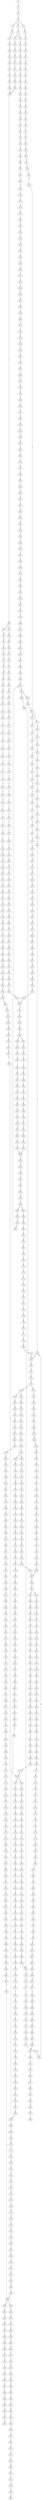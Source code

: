 strict digraph  {
	S0 -> S1 [ label = G ];
	S1 -> S2 [ label = T ];
	S2 -> S3 [ label = C ];
	S3 -> S4 [ label = C ];
	S3 -> S5 [ label = G ];
	S3 -> S6 [ label = T ];
	S4 -> S7 [ label = C ];
	S5 -> S8 [ label = A ];
	S6 -> S9 [ label = C ];
	S7 -> S10 [ label = T ];
	S7 -> S11 [ label = G ];
	S8 -> S12 [ label = A ];
	S9 -> S13 [ label = G ];
	S10 -> S14 [ label = C ];
	S11 -> S15 [ label = C ];
	S12 -> S16 [ label = C ];
	S13 -> S17 [ label = T ];
	S14 -> S18 [ label = C ];
	S15 -> S19 [ label = C ];
	S16 -> S20 [ label = C ];
	S17 -> S21 [ label = C ];
	S18 -> S22 [ label = G ];
	S19 -> S23 [ label = T ];
	S20 -> S24 [ label = T ];
	S21 -> S25 [ label = T ];
	S22 -> S26 [ label = G ];
	S23 -> S27 [ label = G ];
	S24 -> S28 [ label = G ];
	S25 -> S29 [ label = G ];
	S26 -> S30 [ label = T ];
	S27 -> S31 [ label = T ];
	S28 -> S32 [ label = T ];
	S29 -> S33 [ label = T ];
	S30 -> S34 [ label = C ];
	S31 -> S35 [ label = C ];
	S32 -> S36 [ label = C ];
	S33 -> S37 [ label = T ];
	S34 -> S38 [ label = T ];
	S35 -> S39 [ label = G ];
	S36 -> S40 [ label = G ];
	S37 -> S41 [ label = C ];
	S38 -> S42 [ label = G ];
	S39 -> S43 [ label = C ];
	S40 -> S44 [ label = C ];
	S41 -> S45 [ label = C ];
	S42 -> S46 [ label = G ];
	S43 -> S47 [ label = G ];
	S44 -> S47 [ label = G ];
	S45 -> S48 [ label = G ];
	S46 -> S49 [ label = A ];
	S47 -> S50 [ label = C ];
	S48 -> S51 [ label = T ];
	S49 -> S52 [ label = G ];
	S50 -> S53 [ label = G ];
	S50 -> S54 [ label = A ];
	S51 -> S55 [ label = G ];
	S52 -> S56 [ label = G ];
	S53 -> S57 [ label = A ];
	S54 -> S58 [ label = A ];
	S55 -> S59 [ label = G ];
	S56 -> S60 [ label = G ];
	S57 -> S61 [ label = G ];
	S58 -> S62 [ label = C ];
	S59 -> S63 [ label = C ];
	S60 -> S64 [ label = T ];
	S61 -> S65 [ label = C ];
	S62 -> S66 [ label = C ];
	S63 -> S67 [ label = C ];
	S64 -> S68 [ label = G ];
	S65 -> S69 [ label = A ];
	S66 -> S70 [ label = C ];
	S67 -> S71 [ label = C ];
	S68 -> S72 [ label = T ];
	S69 -> S73 [ label = G ];
	S70 -> S74 [ label = G ];
	S71 -> S75 [ label = G ];
	S72 -> S76 [ label = T ];
	S73 -> S77 [ label = T ];
	S74 -> S78 [ label = T ];
	S75 -> S79 [ label = T ];
	S76 -> S80 [ label = C ];
	S77 -> S81 [ label = G ];
	S78 -> S82 [ label = A ];
	S79 -> S83 [ label = C ];
	S80 -> S84 [ label = C ];
	S81 -> S85 [ label = C ];
	S82 -> S86 [ label = C ];
	S83 -> S87 [ label = C ];
	S84 -> S88 [ label = A ];
	S85 -> S89 [ label = A ];
	S86 -> S90 [ label = A ];
	S87 -> S91 [ label = A ];
	S88 -> S92 [ label = G ];
	S89 -> S93 [ label = A ];
	S90 -> S94 [ label = G ];
	S91 -> S95 [ label = G ];
	S92 -> S96 [ label = C ];
	S93 -> S97 [ label = C ];
	S94 -> S98 [ label = C ];
	S95 -> S99 [ label = T ];
	S96 -> S100 [ label = A ];
	S97 -> S101 [ label = A ];
	S98 -> S102 [ label = A ];
	S99 -> S103 [ label = A ];
	S100 -> S104 [ label = G ];
	S101 -> S105 [ label = G ];
	S102 -> S106 [ label = G ];
	S103 -> S107 [ label = G ];
	S104 -> S108 [ label = A ];
	S105 -> S109 [ label = C ];
	S106 -> S110 [ label = G ];
	S107 -> S111 [ label = G ];
	S107 -> S112 [ label = C ];
	S108 -> S113 [ label = T ];
	S109 -> S114 [ label = T ];
	S110 -> S115 [ label = T ];
	S111 -> S116 [ label = G ];
	S112 -> S117 [ label = T ];
	S113 -> S118 [ label = A ];
	S114 -> S119 [ label = A ];
	S115 -> S120 [ label = G ];
	S116 -> S121 [ label = T ];
	S117 -> S122 [ label = C ];
	S118 -> S123 [ label = A ];
	S119 -> S124 [ label = C ];
	S120 -> S125 [ label = C ];
	S121 -> S126 [ label = C ];
	S122 -> S127 [ label = C ];
	S123 -> S128 [ label = A ];
	S124 -> S129 [ label = G ];
	S125 -> S130 [ label = A ];
	S126 -> S131 [ label = A ];
	S127 -> S132 [ label = A ];
	S128 -> S133 [ label = A ];
	S129 -> S134 [ label = A ];
	S130 -> S135 [ label = C ];
	S131 -> S136 [ label = C ];
	S132 -> S137 [ label = C ];
	S133 -> S138 [ label = A ];
	S134 -> S139 [ label = G ];
	S135 -> S140 [ label = G ];
	S136 -> S141 [ label = T ];
	S137 -> S142 [ label = C ];
	S138 -> S143 [ label = C ];
	S139 -> S144 [ label = A ];
	S140 -> S145 [ label = C ];
	S141 -> S146 [ label = C ];
	S142 -> S147 [ label = G ];
	S143 -> S148 [ label = T ];
	S144 -> S149 [ label = A ];
	S145 -> S150 [ label = G ];
	S146 -> S151 [ label = G ];
	S147 -> S152 [ label = G ];
	S148 -> S153 [ label = T ];
	S149 -> S154 [ label = C ];
	S150 -> S155 [ label = G ];
	S151 -> S156 [ label = C ];
	S152 -> S157 [ label = A ];
	S153 -> S158 [ label = T ];
	S154 -> S159 [ label = T ];
	S155 -> S160 [ label = T ];
	S156 -> S161 [ label = T ];
	S157 -> S162 [ label = C ];
	S158 -> S163 [ label = G ];
	S159 -> S164 [ label = G ];
	S160 -> S165 [ label = G ];
	S161 -> S166 [ label = T ];
	S162 -> S167 [ label = G ];
	S163 -> S168 [ label = C ];
	S164 -> S169 [ label = G ];
	S165 -> S170 [ label = C ];
	S166 -> S171 [ label = C ];
	S167 -> S172 [ label = T ];
	S168 -> S173 [ label = C ];
	S169 -> S174 [ label = C ];
	S170 -> S175 [ label = C ];
	S171 -> S176 [ label = A ];
	S172 -> S177 [ label = C ];
	S173 -> S178 [ label = G ];
	S174 -> S179 [ label = G ];
	S175 -> S180 [ label = G ];
	S176 -> S181 [ label = T ];
	S177 -> S182 [ label = G ];
	S178 -> S183 [ label = T ];
	S179 -> S184 [ label = C ];
	S180 -> S185 [ label = C ];
	S181 -> S186 [ label = C ];
	S182 -> S187 [ label = T ];
	S183 -> S188 [ label = A ];
	S184 -> S189 [ label = A ];
	S185 -> S190 [ label = A ];
	S186 -> S191 [ label = C ];
	S187 -> S192 [ label = G ];
	S188 -> S193 [ label = G ];
	S189 -> S194 [ label = G ];
	S190 -> S195 [ label = A ];
	S191 -> S196 [ label = A ];
	S192 -> S197 [ label = A ];
	S193 -> S198 [ label = C ];
	S194 -> S199 [ label = C ];
	S195 -> S200 [ label = C ];
	S196 -> S201 [ label = G ];
	S197 -> S202 [ label = C ];
	S198 -> S203 [ label = C ];
	S199 -> S204 [ label = G ];
	S200 -> S205 [ label = C ];
	S201 -> S206 [ label = A ];
	S202 -> S207 [ label = C ];
	S203 -> S208 [ label = G ];
	S204 -> S209 [ label = G ];
	S205 -> S210 [ label = A ];
	S206 -> S211 [ label = A ];
	S207 -> S212 [ label = G ];
	S208 -> S213 [ label = G ];
	S209 -> S214 [ label = G ];
	S210 -> S215 [ label = G ];
	S211 -> S216 [ label = C ];
	S212 -> S217 [ label = G ];
	S213 -> S218 [ label = T ];
	S214 -> S219 [ label = T ];
	S215 -> S220 [ label = T ];
	S216 -> S221 [ label = C ];
	S217 -> S222 [ label = T ];
	S218 -> S223 [ label = G ];
	S219 -> S224 [ label = G ];
	S220 -> S225 [ label = C ];
	S221 -> S226 [ label = A ];
	S221 -> S227 [ label = G ];
	S222 -> S228 [ label = C ];
	S223 -> S229 [ label = A ];
	S224 -> S230 [ label = C ];
	S225 -> S231 [ label = G ];
	S226 -> S232 [ label = G ];
	S226 -> S233 [ label = C ];
	S227 -> S234 [ label = G ];
	S228 -> S235 [ label = G ];
	S229 -> S236 [ label = C ];
	S230 -> S237 [ label = C ];
	S231 -> S238 [ label = C ];
	S232 -> S239 [ label = A ];
	S233 -> S240 [ label = C ];
	S234 -> S241 [ label = A ];
	S235 -> S242 [ label = C ];
	S236 -> S243 [ label = G ];
	S237 -> S244 [ label = G ];
	S238 -> S245 [ label = G ];
	S239 -> S246 [ label = C ];
	S240 -> S247 [ label = A ];
	S241 -> S248 [ label = C ];
	S242 -> S249 [ label = G ];
	S243 -> S250 [ label = T ];
	S244 -> S251 [ label = C ];
	S245 -> S252 [ label = C ];
	S246 -> S253 [ label = T ];
	S247 -> S254 [ label = C ];
	S248 -> S255 [ label = G ];
	S249 -> S256 [ label = T ];
	S250 -> S257 [ label = G ];
	S251 -> S258 [ label = C ];
	S252 -> S259 [ label = A ];
	S253 -> S260 [ label = C ];
	S254 -> S261 [ label = C ];
	S255 -> S262 [ label = C ];
	S256 -> S263 [ label = A ];
	S257 -> S264 [ label = G ];
	S258 -> S265 [ label = G ];
	S259 -> S266 [ label = G ];
	S260 -> S267 [ label = C ];
	S261 -> S268 [ label = C ];
	S262 -> S269 [ label = C ];
	S263 -> S270 [ label = G ];
	S264 -> S271 [ label = G ];
	S265 -> S272 [ label = G ];
	S266 -> S273 [ label = C ];
	S267 -> S274 [ label = C ];
	S268 -> S275 [ label = C ];
	S269 -> S276 [ label = C ];
	S270 -> S277 [ label = C ];
	S271 -> S278 [ label = T ];
	S272 -> S279 [ label = T ];
	S273 -> S280 [ label = C ];
	S274 -> S281 [ label = A ];
	S275 -> S282 [ label = T ];
	S276 -> S283 [ label = A ];
	S277 -> S284 [ label = C ];
	S278 -> S285 [ label = A ];
	S279 -> S286 [ label = G ];
	S280 -> S287 [ label = G ];
	S281 -> S288 [ label = T ];
	S282 -> S289 [ label = T ];
	S283 -> S290 [ label = T ];
	S284 -> S291 [ label = G ];
	S285 -> S292 [ label = C ];
	S286 -> S293 [ label = G ];
	S287 -> S294 [ label = G ];
	S288 -> S295 [ label = C ];
	S289 -> S296 [ label = C ];
	S290 -> S297 [ label = C ];
	S291 -> S298 [ label = C ];
	S292 -> S299 [ label = T ];
	S293 -> S300 [ label = T ];
	S294 -> S301 [ label = T ];
	S295 -> S302 [ label = T ];
	S296 -> S303 [ label = C ];
	S296 -> S304 [ label = G ];
	S297 -> S305 [ label = G ];
	S298 -> S306 [ label = T ];
	S299 -> S307 [ label = A ];
	S300 -> S308 [ label = G ];
	S301 -> S309 [ label = G ];
	S302 -> S310 [ label = G ];
	S303 -> S311 [ label = T ];
	S304 -> S312 [ label = A ];
	S305 -> S313 [ label = T ];
	S306 -> S314 [ label = G ];
	S307 -> S315 [ label = T ];
	S308 -> S316 [ label = G ];
	S309 -> S317 [ label = G ];
	S310 -> S318 [ label = C ];
	S311 -> S319 [ label = G ];
	S312 -> S320 [ label = T ];
	S313 -> S321 [ label = C ];
	S314 -> S322 [ label = G ];
	S315 -> S323 [ label = T ];
	S316 -> S324 [ label = A ];
	S317 -> S325 [ label = A ];
	S318 -> S326 [ label = C ];
	S319 -> S327 [ label = T ];
	S320 -> S328 [ label = C ];
	S321 -> S329 [ label = C ];
	S322 -> S330 [ label = A ];
	S323 -> S331 [ label = G ];
	S324 -> S332 [ label = A ];
	S325 -> S333 [ label = A ];
	S326 -> S334 [ label = A ];
	S327 -> S335 [ label = C ];
	S328 -> S336 [ label = G ];
	S329 -> S337 [ label = T ];
	S330 -> S338 [ label = A ];
	S331 -> S339 [ label = G ];
	S332 -> S340 [ label = C ];
	S333 -> S341 [ label = G ];
	S334 -> S342 [ label = G ];
	S335 -> S343 [ label = C ];
	S336 -> S344 [ label = T ];
	S337 -> S345 [ label = C ];
	S338 -> S346 [ label = G ];
	S339 -> S347 [ label = A ];
	S340 -> S348 [ label = C ];
	S341 -> S349 [ label = A ];
	S342 -> S350 [ label = T ];
	S343 -> S351 [ label = T ];
	S344 -> S352 [ label = T ];
	S345 -> S353 [ label = T ];
	S346 -> S354 [ label = A ];
	S347 -> S355 [ label = A ];
	S348 -> S356 [ label = T ];
	S349 -> S357 [ label = A ];
	S350 -> S358 [ label = C ];
	S351 -> S359 [ label = T ];
	S352 -> S360 [ label = T ];
	S353 -> S361 [ label = T ];
	S354 -> S362 [ label = A ];
	S355 -> S363 [ label = C ];
	S356 -> S364 [ label = C ];
	S357 -> S365 [ label = C ];
	S358 -> S366 [ label = G ];
	S359 -> S367 [ label = G ];
	S360 -> S368 [ label = G ];
	S361 -> S369 [ label = C ];
	S362 -> S365 [ label = C ];
	S363 -> S370 [ label = G ];
	S364 -> S371 [ label = G ];
	S365 -> S372 [ label = G ];
	S366 -> S373 [ label = T ];
	S367 -> S374 [ label = T ];
	S368 -> S375 [ label = T ];
	S369 -> S376 [ label = T ];
	S370 -> S377 [ label = G ];
	S371 -> S378 [ label = G ];
	S372 -> S379 [ label = G ];
	S373 -> S380 [ label = A ];
	S374 -> S381 [ label = A ];
	S375 -> S382 [ label = A ];
	S376 -> S383 [ label = C ];
	S377 -> S384 [ label = T ];
	S378 -> S385 [ label = C ];
	S379 -> S386 [ label = C ];
	S380 -> S387 [ label = A ];
	S381 -> S388 [ label = G ];
	S382 -> S389 [ label = G ];
	S383 -> S390 [ label = G ];
	S384 -> S391 [ label = A ];
	S385 -> S392 [ label = A ];
	S386 -> S393 [ label = A ];
	S387 -> S394 [ label = G ];
	S388 -> S395 [ label = G ];
	S389 -> S396 [ label = G ];
	S390 -> S397 [ label = G ];
	S391 -> S398 [ label = C ];
	S392 -> S399 [ label = C ];
	S393 -> S400 [ label = C ];
	S394 -> S401 [ label = A ];
	S395 -> S402 [ label = A ];
	S396 -> S403 [ label = A ];
	S397 -> S404 [ label = A ];
	S398 -> S405 [ label = G ];
	S399 -> S406 [ label = G ];
	S400 -> S407 [ label = C ];
	S400 -> S408 [ label = T ];
	S401 -> S409 [ label = C ];
	S402 -> S410 [ label = G ];
	S403 -> S411 [ label = A ];
	S404 -> S412 [ label = G ];
	S405 -> S413 [ label = A ];
	S406 -> S414 [ label = C ];
	S407 -> S415 [ label = G ];
	S408 -> S416 [ label = G ];
	S409 -> S417 [ label = G ];
	S410 -> S418 [ label = A ];
	S411 -> S419 [ label = A ];
	S412 -> S420 [ label = A ];
	S413 -> S421 [ label = A ];
	S414 -> S422 [ label = G ];
	S415 -> S423 [ label = G ];
	S416 -> S424 [ label = G ];
	S417 -> S425 [ label = G ];
	S418 -> S426 [ label = G ];
	S419 -> S427 [ label = G ];
	S420 -> S428 [ label = G ];
	S421 -> S429 [ label = G ];
	S422 -> S430 [ label = C ];
	S423 -> S431 [ label = G ];
	S424 -> S432 [ label = G ];
	S425 -> S433 [ label = C ];
	S426 -> S434 [ label = G ];
	S427 -> S435 [ label = G ];
	S428 -> S436 [ label = G ];
	S429 -> S437 [ label = A ];
	S430 -> S438 [ label = G ];
	S431 -> S439 [ label = A ];
	S432 -> S440 [ label = A ];
	S433 -> S441 [ label = T ];
	S434 -> S442 [ label = T ];
	S435 -> S443 [ label = T ];
	S436 -> S444 [ label = T ];
	S437 -> S445 [ label = A ];
	S438 -> S446 [ label = C ];
	S438 -> S447 [ label = G ];
	S439 -> S448 [ label = A ];
	S440 -> S449 [ label = A ];
	S441 -> S450 [ label = C ];
	S442 -> S451 [ label = C ];
	S443 -> S452 [ label = C ];
	S444 -> S451 [ label = C ];
	S445 -> S453 [ label = G ];
	S446 -> S454 [ label = G ];
	S447 -> S455 [ label = C ];
	S448 -> S456 [ label = T ];
	S449 -> S457 [ label = C ];
	S450 -> S458 [ label = T ];
	S451 -> S459 [ label = C ];
	S452 -> S460 [ label = C ];
	S453 -> S461 [ label = T ];
	S454 -> S462 [ label = T ];
	S455 -> S463 [ label = T ];
	S456 -> S464 [ label = T ];
	S457 -> S465 [ label = T ];
	S458 -> S466 [ label = C ];
	S459 -> S467 [ label = C ];
	S460 -> S468 [ label = C ];
	S461 -> S469 [ label = G ];
	S462 -> S470 [ label = C ];
	S463 -> S471 [ label = G ];
	S464 -> S472 [ label = G ];
	S465 -> S473 [ label = G ];
	S466 -> S474 [ label = G ];
	S467 -> S475 [ label = A ];
	S467 -> S476 [ label = G ];
	S468 -> S477 [ label = G ];
	S469 -> S478 [ label = T ];
	S470 -> S479 [ label = G ];
	S471 -> S480 [ label = G ];
	S472 -> S481 [ label = A ];
	S473 -> S482 [ label = G ];
	S474 -> S483 [ label = A ];
	S475 -> S484 [ label = G ];
	S476 -> S485 [ label = G ];
	S477 -> S486 [ label = A ];
	S478 -> S487 [ label = C ];
	S479 -> S488 [ label = A ];
	S480 -> S489 [ label = A ];
	S481 -> S490 [ label = A ];
	S482 -> S491 [ label = A ];
	S483 -> S492 [ label = A ];
	S484 -> S493 [ label = A ];
	S485 -> S494 [ label = A ];
	S486 -> S495 [ label = A ];
	S487 -> S496 [ label = C ];
	S488 -> S497 [ label = C ];
	S489 -> S498 [ label = A ];
	S490 -> S499 [ label = C ];
	S491 -> S500 [ label = C ];
	S492 -> S501 [ label = G ];
	S493 -> S502 [ label = G ];
	S494 -> S503 [ label = G ];
	S495 -> S504 [ label = G ];
	S496 -> S505 [ label = T ];
	S497 -> S506 [ label = G ];
	S498 -> S507 [ label = T ];
	S499 -> S508 [ label = C ];
	S500 -> S509 [ label = C ];
	S501 -> S510 [ label = T ];
	S502 -> S511 [ label = C ];
	S503 -> S512 [ label = G ];
	S504 -> S513 [ label = T ];
	S505 -> S514 [ label = G ];
	S506 -> S515 [ label = C ];
	S507 -> S516 [ label = G ];
	S508 -> S517 [ label = C ];
	S509 -> S518 [ label = C ];
	S510 -> S519 [ label = C ];
	S511 -> S520 [ label = C ];
	S512 -> S521 [ label = C ];
	S513 -> S522 [ label = C ];
	S514 -> S523 [ label = G ];
	S515 -> S524 [ label = G ];
	S516 -> S525 [ label = G ];
	S517 -> S526 [ label = G ];
	S518 -> S527 [ label = G ];
	S519 -> S528 [ label = G ];
	S520 -> S529 [ label = A ];
	S521 -> S530 [ label = G ];
	S522 -> S531 [ label = G ];
	S523 -> S532 [ label = C ];
	S524 -> S533 [ label = C ];
	S525 -> S534 [ label = G ];
	S526 -> S535 [ label = T ];
	S527 -> S536 [ label = T ];
	S528 -> S537 [ label = C ];
	S529 -> S538 [ label = C ];
	S530 -> S539 [ label = T ];
	S531 -> S540 [ label = A ];
	S532 -> S541 [ label = C ];
	S533 -> S542 [ label = C ];
	S534 -> S543 [ label = G ];
	S535 -> S544 [ label = C ];
	S536 -> S545 [ label = C ];
	S537 -> S546 [ label = G ];
	S538 -> S547 [ label = G ];
	S539 -> S548 [ label = G ];
	S540 -> S549 [ label = G ];
	S541 -> S550 [ label = T ];
	S542 -> S551 [ label = T ];
	S543 -> S552 [ label = T ];
	S544 -> S553 [ label = T ];
	S545 -> S554 [ label = T ];
	S546 -> S555 [ label = G ];
	S547 -> S556 [ label = G ];
	S548 -> S557 [ label = G ];
	S549 -> S558 [ label = G ];
	S550 -> S559 [ label = G ];
	S551 -> S560 [ label = C ];
	S552 -> S561 [ label = C ];
	S553 -> S562 [ label = C ];
	S554 -> S562 [ label = C ];
	S555 -> S563 [ label = C ];
	S556 -> S564 [ label = T ];
	S557 -> S565 [ label = T ];
	S558 -> S566 [ label = T ];
	S559 -> S567 [ label = G ];
	S560 -> S568 [ label = G ];
	S561 -> S569 [ label = C ];
	S562 -> S570 [ label = G ];
	S563 -> S571 [ label = T ];
	S564 -> S572 [ label = T ];
	S565 -> S573 [ label = A ];
	S566 -> S574 [ label = A ];
	S567 -> S575 [ label = G ];
	S568 -> S576 [ label = G ];
	S569 -> S577 [ label = G ];
	S570 -> S578 [ label = G ];
	S571 -> S579 [ label = A ];
	S572 -> S580 [ label = A ];
	S573 -> S581 [ label = T ];
	S574 -> S582 [ label = T ];
	S575 -> S583 [ label = T ];
	S576 -> S584 [ label = G ];
	S577 -> S585 [ label = C ];
	S578 -> S586 [ label = C ];
	S579 -> S587 [ label = T ];
	S580 -> S588 [ label = C ];
	S581 -> S589 [ label = G ];
	S582 -> S590 [ label = A ];
	S583 -> S591 [ label = C ];
	S584 -> S592 [ label = C ];
	S585 -> S593 [ label = C ];
	S586 -> S594 [ label = A ];
	S587 -> S595 [ label = A ];
	S588 -> S596 [ label = T ];
	S589 -> S597 [ label = A ];
	S590 -> S598 [ label = A ];
	S591 -> S599 [ label = C ];
	S592 -> S600 [ label = T ];
	S593 -> S601 [ label = G ];
	S594 -> S602 [ label = C ];
	S595 -> S603 [ label = G ];
	S596 -> S604 [ label = G ];
	S597 -> S605 [ label = G ];
	S598 -> S606 [ label = G ];
	S599 -> S607 [ label = C ];
	S600 -> S608 [ label = C ];
	S601 -> S609 [ label = G ];
	S602 -> S610 [ label = C ];
	S603 -> S611 [ label = T ];
	S604 -> S612 [ label = C ];
	S605 -> S613 [ label = C ];
	S606 -> S614 [ label = T ];
	S607 -> S615 [ label = G ];
	S608 -> S616 [ label = A ];
	S609 -> S617 [ label = A ];
	S610 -> S618 [ label = G ];
	S611 -> S619 [ label = A ];
	S612 -> S620 [ label = A ];
	S613 -> S621 [ label = G ];
	S614 -> S622 [ label = C ];
	S615 -> S623 [ label = A ];
	S616 -> S624 [ label = C ];
	S617 -> S625 [ label = A ];
	S618 -> S626 [ label = A ];
	S619 -> S627 [ label = G ];
	S620 -> S628 [ label = G ];
	S621 -> S629 [ label = G ];
	S622 -> S630 [ label = G ];
	S623 -> S631 [ label = G ];
	S624 -> S632 [ label = G ];
	S625 -> S633 [ label = C ];
	S626 -> S634 [ label = G ];
	S626 -> S635 [ label = A ];
	S627 -> S636 [ label = C ];
	S628 -> S637 [ label = A ];
	S629 -> S638 [ label = T ];
	S630 -> S639 [ label = T ];
	S631 -> S640 [ label = T ];
	S632 -> S641 [ label = T ];
	S633 -> S642 [ label = T ];
	S634 -> S643 [ label = T ];
	S635 -> S644 [ label = T ];
	S636 -> S645 [ label = C ];
	S637 -> S646 [ label = C ];
	S638 -> S647 [ label = C ];
	S639 -> S648 [ label = G ];
	S640 -> S649 [ label = C ];
	S641 -> S650 [ label = C ];
	S642 -> S651 [ label = G ];
	S643 -> S652 [ label = C ];
	S644 -> S653 [ label = G ];
	S645 -> S654 [ label = G ];
	S646 -> S655 [ label = G ];
	S647 -> S656 [ label = G ];
	S648 -> S657 [ label = G ];
	S649 -> S658 [ label = C ];
	S650 -> S659 [ label = C ];
	S651 -> S660 [ label = C ];
	S652 -> S661 [ label = C ];
	S653 -> S662 [ label = T ];
	S654 -> S663 [ label = A ];
	S655 -> S664 [ label = G ];
	S656 -> S665 [ label = C ];
	S657 -> S666 [ label = T ];
	S658 -> S667 [ label = A ];
	S659 -> S668 [ label = A ];
	S660 -> S669 [ label = A ];
	S661 -> S667 [ label = A ];
	S662 -> S670 [ label = A ];
	S663 -> S671 [ label = A ];
	S664 -> S672 [ label = A ];
	S665 -> S673 [ label = A ];
	S666 -> S674 [ label = A ];
	S667 -> S675 [ label = G ];
	S668 -> S676 [ label = G ];
	S669 -> S677 [ label = A ];
	S670 -> S678 [ label = G ];
	S671 -> S679 [ label = A ];
	S672 -> S680 [ label = C ];
	S673 -> S681 [ label = C ];
	S674 -> S682 [ label = C ];
	S675 -> S683 [ label = T ];
	S675 -> S684 [ label = C ];
	S676 -> S685 [ label = C ];
	S677 -> S686 [ label = C ];
	S678 -> S687 [ label = T ];
	S679 -> S688 [ label = C ];
	S680 -> S689 [ label = A ];
	S681 -> S690 [ label = G ];
	S682 -> S691 [ label = C ];
	S683 -> S692 [ label = A ];
	S684 -> S693 [ label = T ];
	S685 -> S694 [ label = T ];
	S686 -> S695 [ label = C ];
	S687 -> S696 [ label = T ];
	S688 -> S697 [ label = C ];
	S689 -> S698 [ label = C ];
	S690 -> S699 [ label = C ];
	S691 -> S700 [ label = G ];
	S692 -> S107 [ label = G ];
	S693 -> S701 [ label = T ];
	S694 -> S701 [ label = T ];
	S695 -> S702 [ label = A ];
	S696 -> S703 [ label = T ];
	S697 -> S704 [ label = C ];
	S698 -> S705 [ label = A ];
	S699 -> S706 [ label = G ];
	S700 -> S707 [ label = G ];
	S701 -> S708 [ label = C ];
	S702 -> S709 [ label = G ];
	S703 -> S710 [ label = C ];
	S704 -> S711 [ label = C ];
	S705 -> S712 [ label = C ];
	S706 -> S713 [ label = C ];
	S707 -> S714 [ label = T ];
	S708 -> S715 [ label = A ];
	S709 -> S716 [ label = A ];
	S710 -> S717 [ label = A ];
	S711 -> S718 [ label = G ];
	S712 -> S719 [ label = C ];
	S713 -> S438 [ label = G ];
	S714 -> S720 [ label = G ];
	S715 -> S721 [ label = C ];
	S716 -> S722 [ label = A ];
	S717 -> S723 [ label = C ];
	S718 -> S724 [ label = A ];
	S719 -> S725 [ label = T ];
	S720 -> S726 [ label = G ];
	S721 -> S727 [ label = G ];
	S722 -> S728 [ label = C ];
	S723 -> S729 [ label = T ];
	S724 -> S730 [ label = C ];
	S725 -> S731 [ label = C ];
	S726 -> S732 [ label = T ];
	S727 -> S733 [ label = C ];
	S728 -> S734 [ label = A ];
	S729 -> S735 [ label = C ];
	S730 -> S736 [ label = T ];
	S731 -> S737 [ label = T ];
	S732 -> S738 [ label = T ];
	S733 -> S739 [ label = C ];
	S734 -> S740 [ label = G ];
	S735 -> S741 [ label = C ];
	S736 -> S742 [ label = A ];
	S737 -> S743 [ label = A ];
	S738 -> S744 [ label = A ];
	S739 -> S745 [ label = C ];
	S740 -> S746 [ label = C ];
	S741 -> S747 [ label = T ];
	S742 -> S748 [ label = G ];
	S743 -> S749 [ label = G ];
	S744 -> S750 [ label = G ];
	S745 -> S751 [ label = T ];
	S746 -> S752 [ label = C ];
	S747 -> S753 [ label = T ];
	S748 -> S754 [ label = A ];
	S749 -> S755 [ label = A ];
	S750 -> S756 [ label = A ];
	S751 -> S757 [ label = T ];
	S752 -> S758 [ label = G ];
	S753 -> S759 [ label = T ];
	S754 -> S760 [ label = A ];
	S755 -> S761 [ label = A ];
	S756 -> S762 [ label = A ];
	S757 -> S763 [ label = C ];
	S758 -> S764 [ label = T ];
	S759 -> S765 [ label = C ];
	S760 -> S766 [ label = T ];
	S761 -> S767 [ label = C ];
	S762 -> S768 [ label = G ];
	S763 -> S769 [ label = A ];
	S764 -> S770 [ label = C ];
	S765 -> S771 [ label = A ];
	S766 -> S772 [ label = C ];
	S767 -> S773 [ label = G ];
	S768 -> S774 [ label = G ];
	S769 -> S775 [ label = T ];
	S770 -> S776 [ label = C ];
	S771 -> S777 [ label = T ];
	S772 -> S778 [ label = G ];
	S773 -> S779 [ label = A ];
	S774 -> S780 [ label = G ];
	S775 -> S781 [ label = C ];
	S776 -> S782 [ label = T ];
	S777 -> S783 [ label = C ];
	S778 -> S784 [ label = G ];
	S779 -> S785 [ label = G ];
	S780 -> S786 [ label = G ];
	S781 -> S787 [ label = C ];
	S782 -> S788 [ label = C ];
	S783 -> S789 [ label = C ];
	S784 -> S790 [ label = G ];
	S785 -> S791 [ label = G ];
	S786 -> S792 [ label = G ];
	S787 -> S196 [ label = A ];
	S788 -> S793 [ label = T ];
	S789 -> S794 [ label = A ];
	S790 -> S795 [ label = T ];
	S791 -> S796 [ label = T ];
	S792 -> S797 [ label = T ];
	S793 -> S798 [ label = G ];
	S794 -> S201 [ label = G ];
	S795 -> S799 [ label = A ];
	S796 -> S800 [ label = G ];
	S797 -> S801 [ label = C ];
	S798 -> S802 [ label = T ];
	S799 -> S803 [ label = T ];
	S800 -> S804 [ label = T ];
	S801 -> S805 [ label = C ];
	S802 -> S806 [ label = C ];
	S803 -> S807 [ label = C ];
	S804 -> S808 [ label = C ];
	S805 -> S809 [ label = G ];
	S806 -> S810 [ label = G ];
	S807 -> S811 [ label = C ];
	S808 -> S812 [ label = C ];
	S809 -> S813 [ label = T ];
	S810 -> S814 [ label = T ];
	S811 -> S815 [ label = C ];
	S812 -> S816 [ label = C ];
	S813 -> S817 [ label = C ];
	S814 -> S818 [ label = G ];
	S815 -> S819 [ label = G ];
	S816 -> S820 [ label = T ];
	S817 -> S821 [ label = G ];
	S818 -> S822 [ label = G ];
	S819 -> S823 [ label = A ];
	S820 -> S824 [ label = G ];
	S821 -> S825 [ label = G ];
	S822 -> S826 [ label = T ];
	S823 -> S827 [ label = A ];
	S824 -> S828 [ label = T ];
	S825 -> S829 [ label = A ];
	S826 -> S674 [ label = A ];
	S827 -> S830 [ label = A ];
	S828 -> S831 [ label = C ];
	S829 -> S832 [ label = A ];
	S830 -> S833 [ label = G ];
	S831 -> S834 [ label = C ];
	S832 -> S835 [ label = C ];
	S833 -> S836 [ label = T ];
	S834 -> S837 [ label = T ];
	S835 -> S838 [ label = A ];
	S835 -> S839 [ label = T ];
	S836 -> S840 [ label = G ];
	S837 -> S841 [ label = A ];
	S838 -> S842 [ label = G ];
	S839 -> S843 [ label = A ];
	S840 -> S844 [ label = T ];
	S841 -> S845 [ label = C ];
	S842 -> S846 [ label = G ];
	S843 -> S847 [ label = C ];
	S844 -> S848 [ label = C ];
	S845 -> S849 [ label = T ];
	S846 -> S850 [ label = A ];
	S847 -> S851 [ label = A ];
	S848 -> S852 [ label = G ];
	S849 -> S853 [ label = A ];
	S850 -> S854 [ label = A ];
	S851 -> S855 [ label = A ];
	S852 -> S856 [ label = T ];
	S853 -> S857 [ label = C ];
	S854 -> S858 [ label = T ];
	S855 -> S859 [ label = C ];
	S856 -> S860 [ label = C ];
	S857 -> S861 [ label = C ];
	S858 -> S862 [ label = A ];
	S859 -> S863 [ label = G ];
	S860 -> S864 [ label = G ];
	S861 -> S865 [ label = A ];
	S862 -> S866 [ label = G ];
	S863 -> S867 [ label = A ];
	S864 -> S868 [ label = G ];
	S865 -> S869 [ label = G ];
	S866 -> S870 [ label = T ];
	S867 -> S871 [ label = A ];
	S868 -> S872 [ label = A ];
	S869 -> S873 [ label = G ];
	S870 -> S874 [ label = C ];
	S871 -> S875 [ label = A ];
	S872 -> S876 [ label = A ];
	S873 -> S877 [ label = A ];
	S874 -> S878 [ label = T ];
	S875 -> S879 [ label = A ];
	S876 -> S835 [ label = C ];
	S877 -> S880 [ label = G ];
	S878 -> S881 [ label = C ];
	S879 -> S882 [ label = C ];
	S880 -> S883 [ label = A ];
	S881 -> S884 [ label = T ];
	S882 -> S885 [ label = A ];
	S883 -> S886 [ label = G ];
	S884 -> S887 [ label = C ];
	S885 -> S888 [ label = G ];
	S886 -> S889 [ label = T ];
	S887 -> S890 [ label = T ];
	S888 -> S891 [ label = A ];
	S889 -> S892 [ label = C ];
	S890 -> S893 [ label = G ];
	S891 -> S894 [ label = A ];
	S892 -> S895 [ label = A ];
	S893 -> S896 [ label = A ];
	S894 -> S897 [ label = G ];
	S895 -> S898 [ label = G ];
	S896 -> S899 [ label = G ];
	S897 -> S900 [ label = G ];
	S898 -> S901 [ label = G ];
	S899 -> S902 [ label = T ];
	S900 -> S903 [ label = G ];
	S901 -> S904 [ label = A ];
	S902 -> S905 [ label = A ];
	S903 -> S906 [ label = G ];
	S904 -> S907 [ label = C ];
	S906 -> S908 [ label = T ];
	S907 -> S909 [ label = C ];
	S908 -> S910 [ label = C ];
	S909 -> S911 [ label = A ];
	S910 -> S912 [ label = T ];
	S911 -> S913 [ label = G ];
	S912 -> S914 [ label = C ];
	S913 -> S915 [ label = T ];
	S914 -> S916 [ label = T ];
	S915 -> S917 [ label = C ];
	S916 -> S918 [ label = C ];
	S917 -> S919 [ label = T ];
	S918 -> S920 [ label = G ];
	S919 -> S921 [ label = C ];
	S920 -> S922 [ label = T ];
	S921 -> S923 [ label = T ];
	S922 -> S924 [ label = G ];
	S923 -> S925 [ label = G ];
	S924 -> S926 [ label = G ];
	S925 -> S927 [ label = T ];
	S926 -> S928 [ label = T ];
	S927 -> S929 [ label = A ];
	S928 -> S930 [ label = A ];
}
